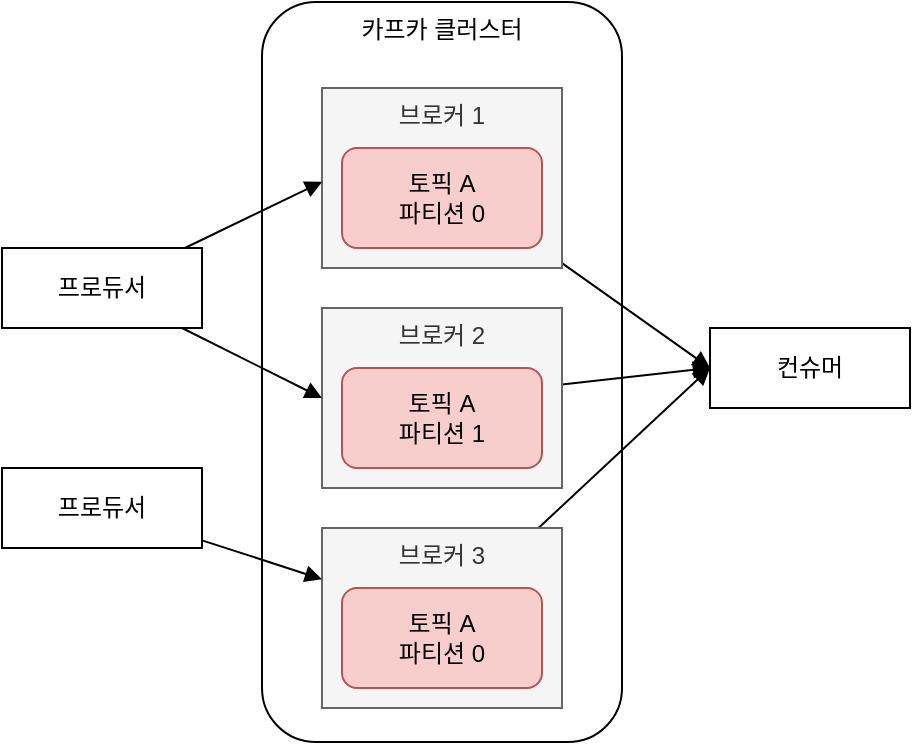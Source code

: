 <mxfile version="22.1.11" type="device">
  <diagram name="페이지-1" id="XSMIaWPgh3RuTYqMHrMg">
    <mxGraphModel dx="980" dy="894" grid="1" gridSize="10" guides="1" tooltips="1" connect="1" arrows="1" fold="1" page="1" pageScale="1" pageWidth="827" pageHeight="1169" math="0" shadow="0">
      <root>
        <mxCell id="0" />
        <mxCell id="1" parent="0" />
        <mxCell id="gCE08GDe8ofbjiNDUfjY-7" value="카프카 클러스터" style="rounded=1;whiteSpace=wrap;html=1;align=center;verticalAlign=top;" vertex="1" parent="1">
          <mxGeometry x="190" y="70" width="180" height="370" as="geometry" />
        </mxCell>
        <mxCell id="gCE08GDe8ofbjiNDUfjY-14" style="rounded=0;orthogonalLoop=1;jettySize=auto;html=1;entryX=0;entryY=0.5;entryDx=0;entryDy=0;endArrow=block;endFill=1;" edge="1" parent="1" source="gCE08GDe8ofbjiNDUfjY-1" target="gCE08GDe8ofbjiNDUfjY-10">
          <mxGeometry relative="1" as="geometry" />
        </mxCell>
        <mxCell id="gCE08GDe8ofbjiNDUfjY-1" value="브로커 1" style="rounded=0;whiteSpace=wrap;html=1;verticalAlign=top;fillColor=#f5f5f5;fontColor=#333333;strokeColor=#666666;" vertex="1" parent="1">
          <mxGeometry x="220" y="113" width="120" height="90" as="geometry" />
        </mxCell>
        <mxCell id="gCE08GDe8ofbjiNDUfjY-2" value="토픽 A&lt;br&gt;파티션 0" style="rounded=1;whiteSpace=wrap;html=1;fillColor=#f8cecc;strokeColor=#b85450;" vertex="1" parent="1">
          <mxGeometry x="230" y="143" width="100" height="50" as="geometry" />
        </mxCell>
        <mxCell id="gCE08GDe8ofbjiNDUfjY-15" style="rounded=0;orthogonalLoop=1;jettySize=auto;html=1;entryX=0;entryY=0.5;entryDx=0;entryDy=0;endArrow=block;endFill=1;" edge="1" parent="1" source="gCE08GDe8ofbjiNDUfjY-3" target="gCE08GDe8ofbjiNDUfjY-10">
          <mxGeometry relative="1" as="geometry" />
        </mxCell>
        <mxCell id="gCE08GDe8ofbjiNDUfjY-3" value="브로커 2" style="rounded=0;whiteSpace=wrap;html=1;verticalAlign=top;fillColor=#f5f5f5;fontColor=#333333;strokeColor=#666666;" vertex="1" parent="1">
          <mxGeometry x="220" y="223" width="120" height="90" as="geometry" />
        </mxCell>
        <mxCell id="gCE08GDe8ofbjiNDUfjY-4" value="토픽 A&lt;br&gt;파티션 1" style="rounded=1;whiteSpace=wrap;html=1;fillColor=#f8cecc;strokeColor=#b85450;" vertex="1" parent="1">
          <mxGeometry x="230" y="253" width="100" height="50" as="geometry" />
        </mxCell>
        <mxCell id="gCE08GDe8ofbjiNDUfjY-16" style="rounded=0;orthogonalLoop=1;jettySize=auto;html=1;entryX=0;entryY=0.5;entryDx=0;entryDy=0;endArrow=block;endFill=1;" edge="1" parent="1" source="gCE08GDe8ofbjiNDUfjY-5" target="gCE08GDe8ofbjiNDUfjY-10">
          <mxGeometry relative="1" as="geometry" />
        </mxCell>
        <mxCell id="gCE08GDe8ofbjiNDUfjY-5" value="브로커 3" style="rounded=0;whiteSpace=wrap;html=1;verticalAlign=top;fillColor=#f5f5f5;fontColor=#333333;strokeColor=#666666;" vertex="1" parent="1">
          <mxGeometry x="220" y="333" width="120" height="90" as="geometry" />
        </mxCell>
        <mxCell id="gCE08GDe8ofbjiNDUfjY-6" value="토픽 A&lt;br&gt;파티션 0" style="rounded=1;whiteSpace=wrap;html=1;fillColor=#f8cecc;strokeColor=#b85450;" vertex="1" parent="1">
          <mxGeometry x="230" y="363" width="100" height="50" as="geometry" />
        </mxCell>
        <mxCell id="gCE08GDe8ofbjiNDUfjY-12" style="rounded=0;orthogonalLoop=1;jettySize=auto;html=1;entryX=0;entryY=0.5;entryDx=0;entryDy=0;endArrow=block;endFill=1;" edge="1" parent="1" source="gCE08GDe8ofbjiNDUfjY-8" target="gCE08GDe8ofbjiNDUfjY-3">
          <mxGeometry relative="1" as="geometry" />
        </mxCell>
        <mxCell id="gCE08GDe8ofbjiNDUfjY-8" value="프로듀서" style="rounded=0;whiteSpace=wrap;html=1;" vertex="1" parent="1">
          <mxGeometry x="60" y="193" width="100" height="40" as="geometry" />
        </mxCell>
        <mxCell id="gCE08GDe8ofbjiNDUfjY-13" style="rounded=0;orthogonalLoop=1;jettySize=auto;html=1;endArrow=block;endFill=1;" edge="1" parent="1" source="gCE08GDe8ofbjiNDUfjY-9" target="gCE08GDe8ofbjiNDUfjY-5">
          <mxGeometry relative="1" as="geometry" />
        </mxCell>
        <mxCell id="gCE08GDe8ofbjiNDUfjY-9" value="프로듀서" style="rounded=0;whiteSpace=wrap;html=1;" vertex="1" parent="1">
          <mxGeometry x="60" y="303" width="100" height="40" as="geometry" />
        </mxCell>
        <mxCell id="gCE08GDe8ofbjiNDUfjY-10" value="컨슈머" style="rounded=0;whiteSpace=wrap;html=1;" vertex="1" parent="1">
          <mxGeometry x="414" y="233" width="100" height="40" as="geometry" />
        </mxCell>
        <mxCell id="gCE08GDe8ofbjiNDUfjY-11" style="rounded=0;orthogonalLoop=1;jettySize=auto;html=1;entryX=0.167;entryY=0.243;entryDx=0;entryDy=0;entryPerimeter=0;endArrow=block;endFill=1;" edge="1" parent="1" source="gCE08GDe8ofbjiNDUfjY-8" target="gCE08GDe8ofbjiNDUfjY-7">
          <mxGeometry relative="1" as="geometry" />
        </mxCell>
      </root>
    </mxGraphModel>
  </diagram>
</mxfile>
